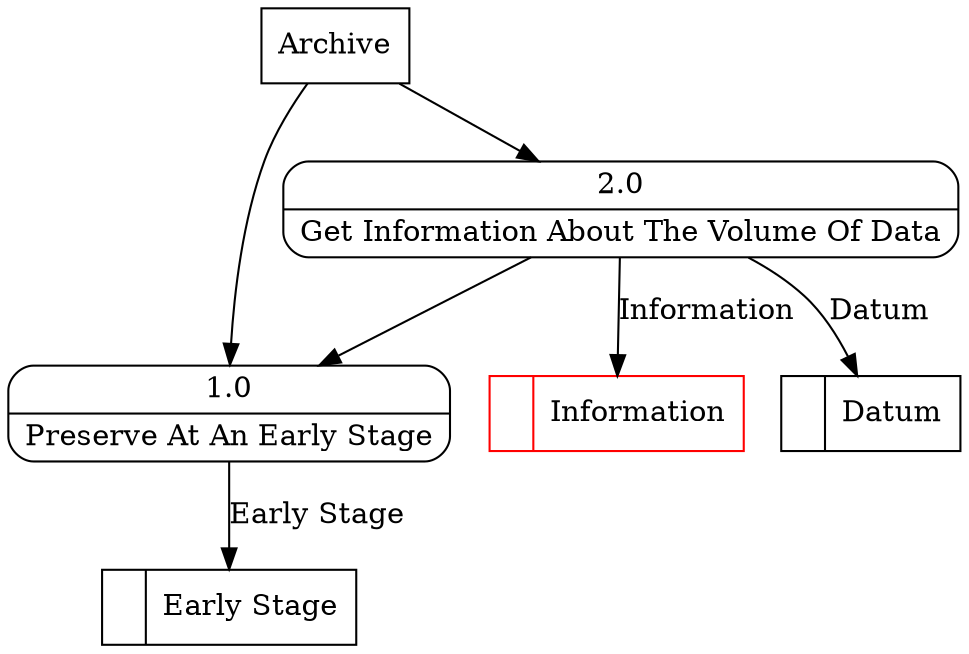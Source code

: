 digraph dfd2{ 
node[shape=record]
200 [label="<f0>  |<f1> Information " color=red];
201 [label="<f0>  |<f1> Datum " ];
202 [label="<f0>  |<f1> Early Stage " ];
203 [label="Archive" shape=box];
204 [label="{<f0> 1.0|<f1> Preserve At An Early Stage }" shape=Mrecord];
205 [label="{<f0> 2.0|<f1> Get Information About The Volume Of Data }" shape=Mrecord];
203 -> 204
203 -> 205
204 -> 202 [label="Early Stage"]
205 -> 204
205 -> 200 [label="Information"]
205 -> 201 [label="Datum"]
}